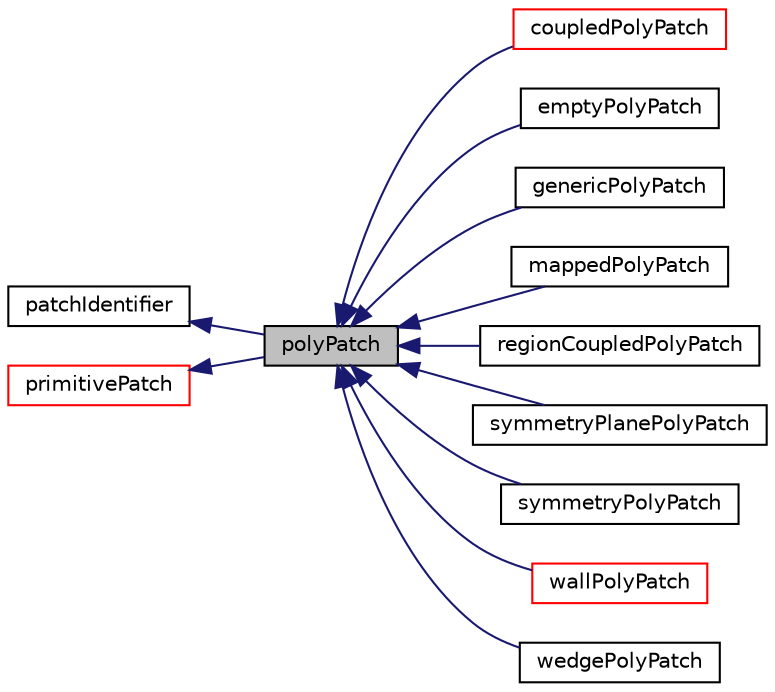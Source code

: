 digraph "polyPatch"
{
  bgcolor="transparent";
  edge [fontname="Helvetica",fontsize="10",labelfontname="Helvetica",labelfontsize="10"];
  node [fontname="Helvetica",fontsize="10",shape=record];
  rankdir="LR";
  Node1 [label="polyPatch",height=0.2,width=0.4,color="black", fillcolor="grey75", style="filled", fontcolor="black"];
  Node2 -> Node1 [dir="back",color="midnightblue",fontsize="10",style="solid",fontname="Helvetica"];
  Node2 [label="patchIdentifier",height=0.2,width=0.4,color="black",URL="$a01799.html",tooltip="Identifies patch by name, patch index and physical type. "];
  Node3 -> Node1 [dir="back",color="midnightblue",fontsize="10",style="solid",fontname="Helvetica"];
  Node3 [label="primitivePatch",height=0.2,width=0.4,color="red",URL="$a01970.html",tooltip="A list of faces which address into the list of points. "];
  Node1 -> Node4 [dir="back",color="midnightblue",fontsize="10",style="solid",fontname="Helvetica"];
  Node4 [label="coupledPolyPatch",height=0.2,width=0.4,color="red",URL="$a00422.html",tooltip="The coupledPolyPatch is an abstract base class for patches that couple regions of the computational d..."];
  Node1 -> Node5 [dir="back",color="midnightblue",fontsize="10",style="solid",fontname="Helvetica"];
  Node5 [label="emptyPolyPatch",height=0.2,width=0.4,color="black",URL="$a00632.html",tooltip="Empty front and back plane patch. Used for 2-D geometries. "];
  Node1 -> Node6 [dir="back",color="midnightblue",fontsize="10",style="solid",fontname="Helvetica"];
  Node6 [label="genericPolyPatch",height=0.2,width=0.4,color="black",URL="$a00916.html",tooltip="Substitute for unknown patches. Used for postprocessing when only basic polyPatch info is needed..."];
  Node1 -> Node7 [dir="back",color="midnightblue",fontsize="10",style="solid",fontname="Helvetica"];
  Node7 [label="mappedPolyPatch",height=0.2,width=0.4,color="black",URL="$a01423.html",tooltip="Determines a mapping between patch face centres and mesh cell or face centres and processors they&#39;re ..."];
  Node1 -> Node8 [dir="back",color="midnightblue",fontsize="10",style="solid",fontname="Helvetica"];
  Node8 [label="regionCoupledPolyPatch",height=0.2,width=0.4,color="black",URL="$a02125.html",tooltip="Region coupled polyPatch. "];
  Node1 -> Node9 [dir="back",color="midnightblue",fontsize="10",style="solid",fontname="Helvetica"];
  Node9 [label="symmetryPlanePolyPatch",height=0.2,width=0.4,color="black",URL="$a02530.html",tooltip="Symmetry-plane patch. "];
  Node1 -> Node10 [dir="back",color="midnightblue",fontsize="10",style="solid",fontname="Helvetica"];
  Node10 [label="symmetryPolyPatch",height=0.2,width=0.4,color="black",URL="$a02533.html",tooltip="Symmetry patch for non-planar or multi-plane patches. "];
  Node1 -> Node11 [dir="back",color="midnightblue",fontsize="10",style="solid",fontname="Helvetica"];
  Node11 [label="wallPolyPatch",height=0.2,width=0.4,color="red",URL="$a02847.html",tooltip="Foam::wallPolyPatch. "];
  Node1 -> Node12 [dir="back",color="midnightblue",fontsize="10",style="solid",fontname="Helvetica"];
  Node12 [label="wedgePolyPatch",height=0.2,width=0.4,color="black",URL="$a02861.html",tooltip="Wedge front and back plane patch. "];
}
